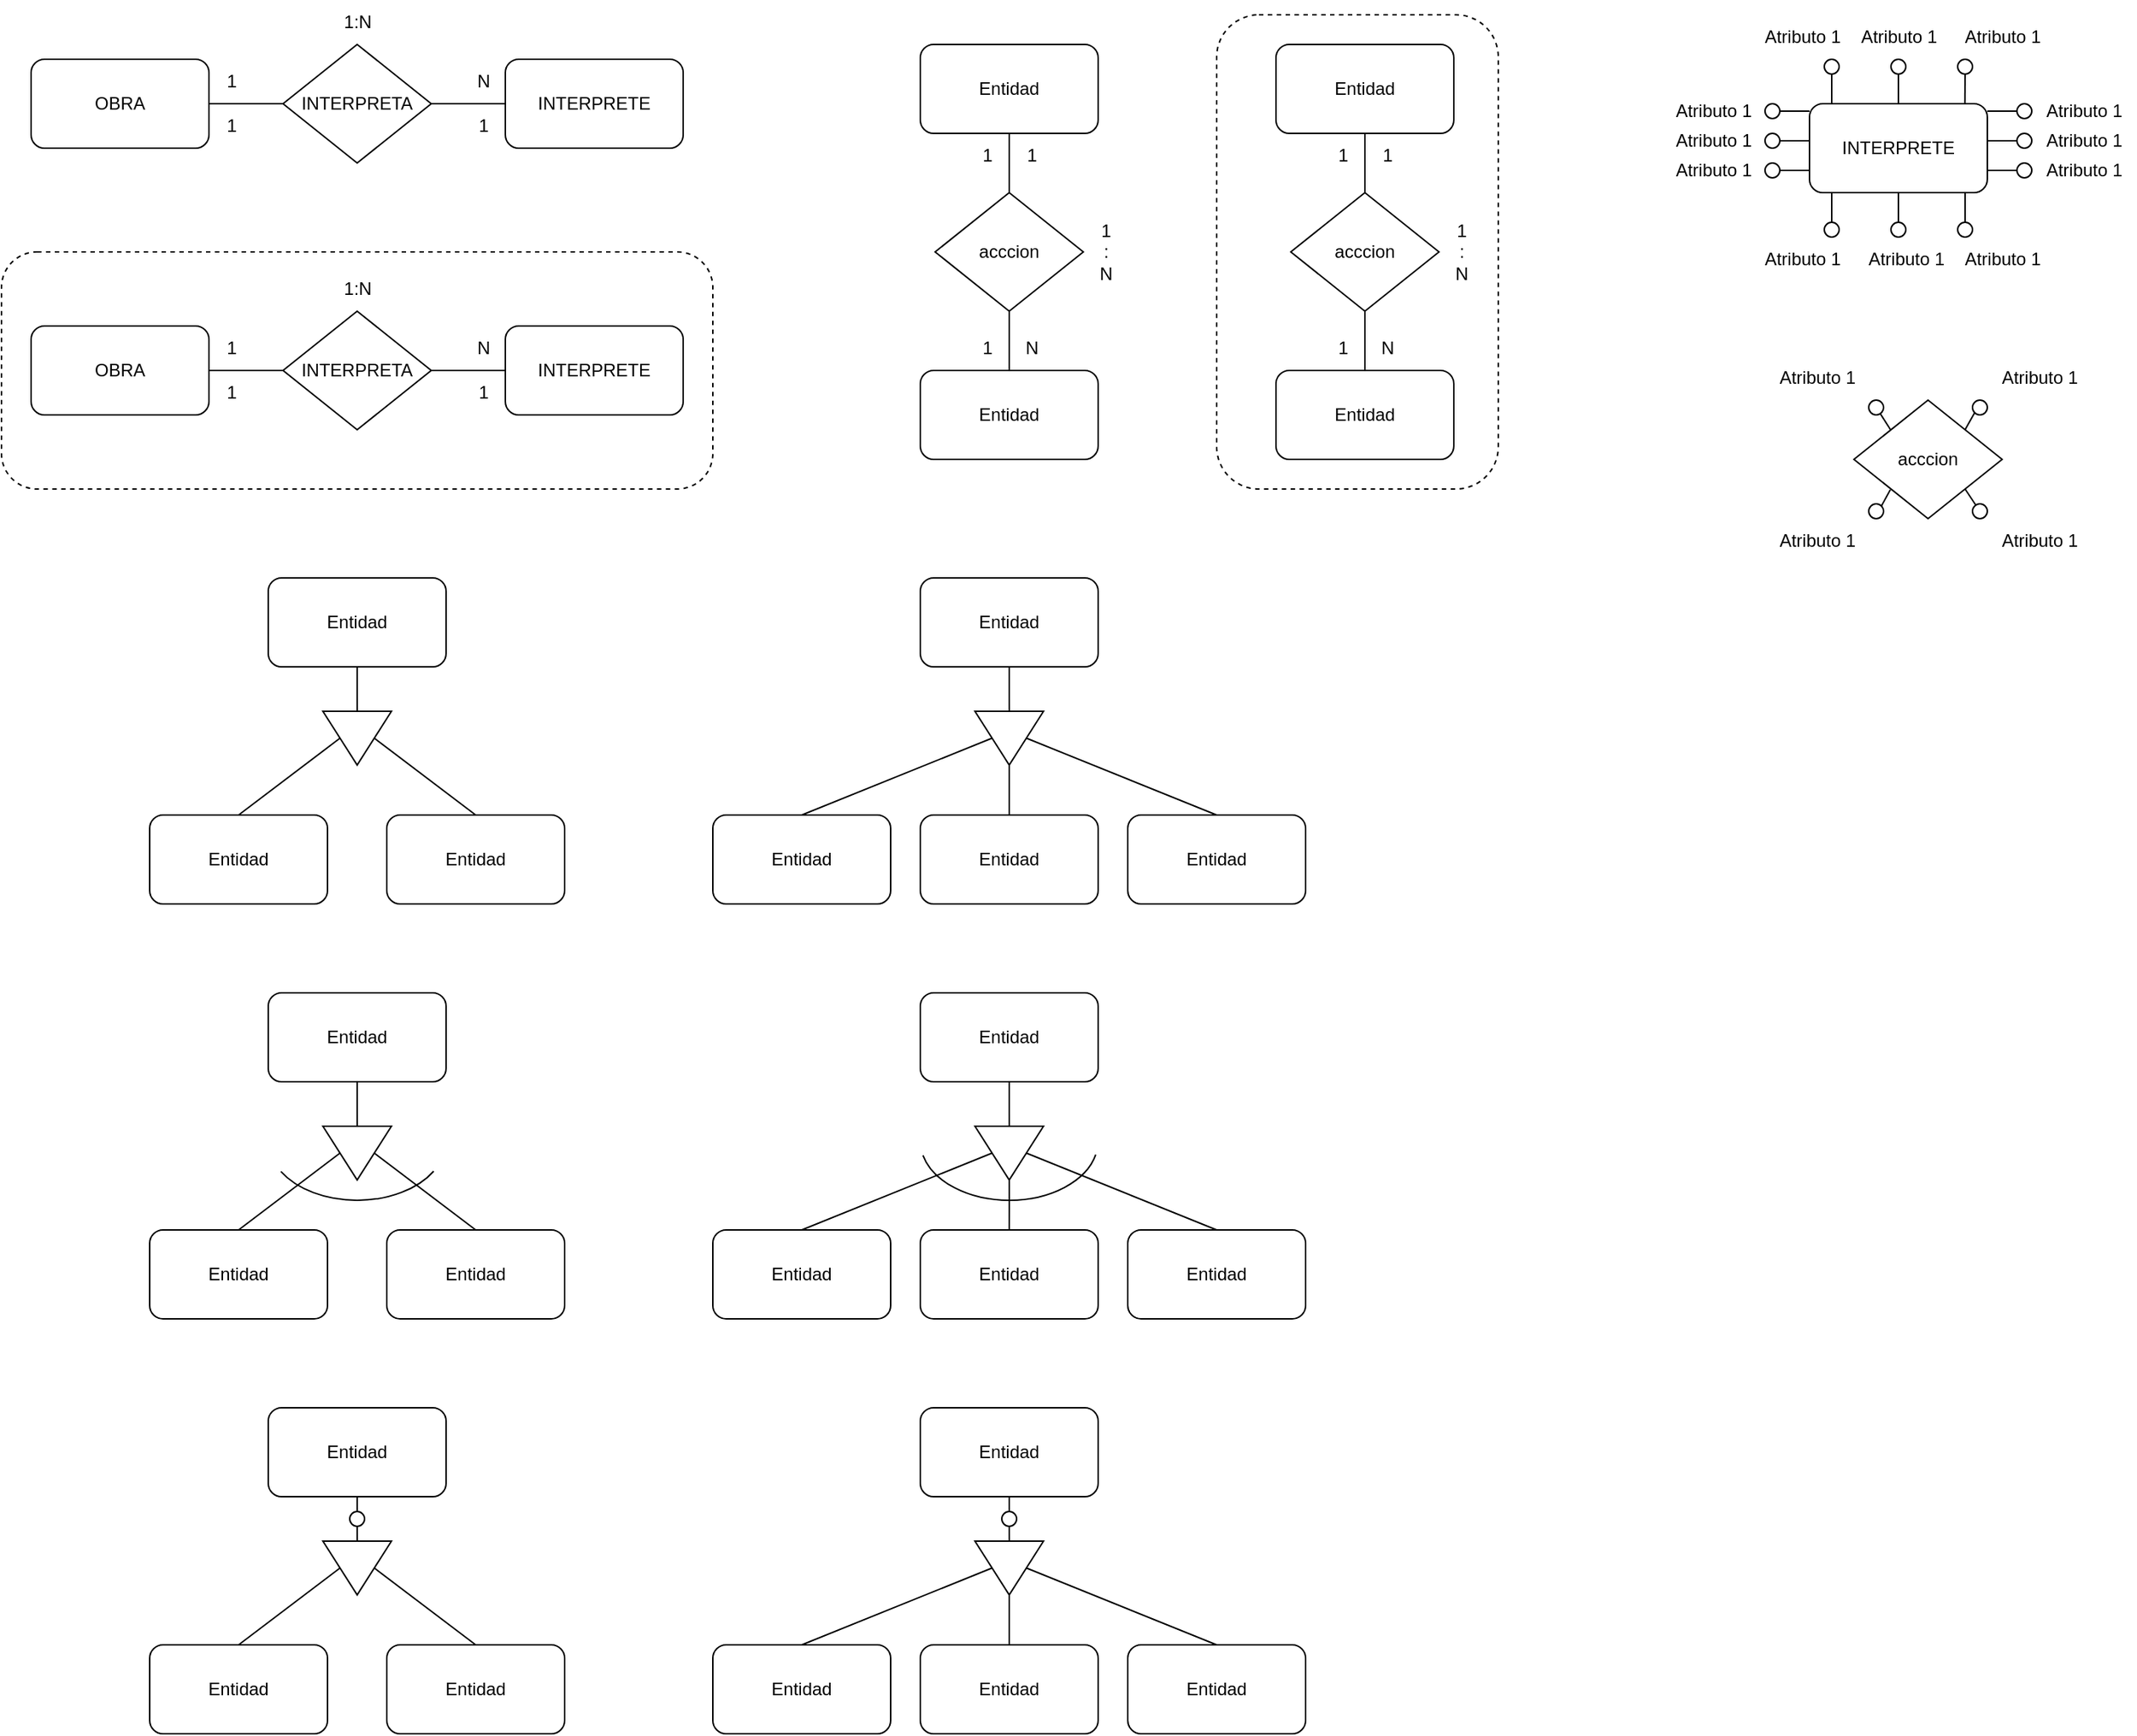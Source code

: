 <mxfile version="21.7.2" type="github">
  <diagram name="Página-1" id="UolY-JNz6V8QFxnW5Q4L">
    <mxGraphModel dx="795" dy="514" grid="1" gridSize="10" guides="1" tooltips="1" connect="1" arrows="1" fold="1" page="1" pageScale="1" pageWidth="827" pageHeight="1169" math="0" shadow="0">
      <root>
        <mxCell id="0" />
        <mxCell id="1" parent="0" />
        <mxCell id="cQvedfexOUP9WgKagppP-6" value="INTERPRETA" style="rhombus;whiteSpace=wrap;html=1;" vertex="1" parent="1">
          <mxGeometry x="210" y="40" width="100" height="80" as="geometry" />
        </mxCell>
        <mxCell id="cQvedfexOUP9WgKagppP-7" style="edgeStyle=none;rounded=0;orthogonalLoop=1;jettySize=auto;html=1;exitX=1;exitY=0.5;exitDx=0;exitDy=0;entryX=0;entryY=0.5;entryDx=0;entryDy=0;endArrow=none;endFill=0;" edge="1" parent="1" source="cQvedfexOUP9WgKagppP-8" target="cQvedfexOUP9WgKagppP-6">
          <mxGeometry relative="1" as="geometry" />
        </mxCell>
        <mxCell id="cQvedfexOUP9WgKagppP-8" value="OBRA" style="rounded=1;whiteSpace=wrap;html=1;" vertex="1" parent="1">
          <mxGeometry x="40" y="50" width="120" height="60" as="geometry" />
        </mxCell>
        <mxCell id="cQvedfexOUP9WgKagppP-9" style="edgeStyle=none;rounded=0;orthogonalLoop=1;jettySize=auto;html=1;exitX=0;exitY=0.5;exitDx=0;exitDy=0;entryX=1;entryY=0.5;entryDx=0;entryDy=0;endArrow=none;endFill=0;" edge="1" parent="1" source="cQvedfexOUP9WgKagppP-10" target="cQvedfexOUP9WgKagppP-6">
          <mxGeometry relative="1" as="geometry" />
        </mxCell>
        <mxCell id="cQvedfexOUP9WgKagppP-10" value="INTERPRETE" style="rounded=1;whiteSpace=wrap;html=1;" vertex="1" parent="1">
          <mxGeometry x="360" y="50" width="120" height="60" as="geometry" />
        </mxCell>
        <mxCell id="cQvedfexOUP9WgKagppP-11" value="1:N" style="text;html=1;align=center;verticalAlign=middle;resizable=0;points=[];autosize=1;strokeColor=none;fillColor=none;" vertex="1" parent="1">
          <mxGeometry x="240" y="10" width="40" height="30" as="geometry" />
        </mxCell>
        <mxCell id="cQvedfexOUP9WgKagppP-12" value="1" style="text;html=1;align=center;verticalAlign=middle;resizable=0;points=[];autosize=1;strokeColor=none;fillColor=none;" vertex="1" parent="1">
          <mxGeometry x="160" y="50" width="30" height="30" as="geometry" />
        </mxCell>
        <mxCell id="cQvedfexOUP9WgKagppP-13" value="1" style="text;html=1;align=center;verticalAlign=middle;resizable=0;points=[];autosize=1;strokeColor=none;fillColor=none;" vertex="1" parent="1">
          <mxGeometry x="160" y="80" width="30" height="30" as="geometry" />
        </mxCell>
        <mxCell id="cQvedfexOUP9WgKagppP-14" value="N" style="text;html=1;align=center;verticalAlign=middle;resizable=0;points=[];autosize=1;strokeColor=none;fillColor=none;" vertex="1" parent="1">
          <mxGeometry x="330" y="50" width="30" height="30" as="geometry" />
        </mxCell>
        <mxCell id="cQvedfexOUP9WgKagppP-15" value="1" style="text;html=1;align=center;verticalAlign=middle;resizable=0;points=[];autosize=1;strokeColor=none;fillColor=none;" vertex="1" parent="1">
          <mxGeometry x="330" y="80" width="30" height="30" as="geometry" />
        </mxCell>
        <mxCell id="cQvedfexOUP9WgKagppP-27" style="edgeStyle=orthogonalEdgeStyle;rounded=0;orthogonalLoop=1;jettySize=auto;html=1;entryX=0.5;entryY=0;entryDx=0;entryDy=0;endArrow=none;endFill=0;" edge="1" parent="1" source="cQvedfexOUP9WgKagppP-16" target="cQvedfexOUP9WgKagppP-20">
          <mxGeometry relative="1" as="geometry" />
        </mxCell>
        <mxCell id="cQvedfexOUP9WgKagppP-16" value="acccion" style="rhombus;whiteSpace=wrap;html=1;" vertex="1" parent="1">
          <mxGeometry x="650" y="140" width="100" height="80" as="geometry" />
        </mxCell>
        <mxCell id="cQvedfexOUP9WgKagppP-26" style="edgeStyle=orthogonalEdgeStyle;rounded=0;orthogonalLoop=1;jettySize=auto;html=1;entryX=0.5;entryY=0;entryDx=0;entryDy=0;endArrow=none;endFill=0;" edge="1" parent="1" source="cQvedfexOUP9WgKagppP-18" target="cQvedfexOUP9WgKagppP-16">
          <mxGeometry relative="1" as="geometry" />
        </mxCell>
        <mxCell id="cQvedfexOUP9WgKagppP-18" value="Entidad" style="rounded=1;whiteSpace=wrap;html=1;" vertex="1" parent="1">
          <mxGeometry x="640" y="40" width="120" height="60" as="geometry" />
        </mxCell>
        <mxCell id="cQvedfexOUP9WgKagppP-20" value="Entidad" style="rounded=1;whiteSpace=wrap;html=1;" vertex="1" parent="1">
          <mxGeometry x="640" y="260" width="120" height="60" as="geometry" />
        </mxCell>
        <mxCell id="cQvedfexOUP9WgKagppP-21" value="&lt;div&gt;1&lt;/div&gt;&lt;div&gt;:&lt;/div&gt;&lt;div&gt;N&lt;/div&gt;" style="text;html=1;align=center;verticalAlign=middle;resizable=0;points=[];autosize=1;strokeColor=none;fillColor=none;" vertex="1" parent="1">
          <mxGeometry x="750" y="150" width="30" height="60" as="geometry" />
        </mxCell>
        <mxCell id="cQvedfexOUP9WgKagppP-22" value="1" style="text;html=1;align=center;verticalAlign=middle;resizable=0;points=[];autosize=1;strokeColor=none;fillColor=none;" vertex="1" parent="1">
          <mxGeometry x="700" y="100" width="30" height="30" as="geometry" />
        </mxCell>
        <mxCell id="cQvedfexOUP9WgKagppP-23" value="1" style="text;html=1;align=center;verticalAlign=middle;resizable=0;points=[];autosize=1;strokeColor=none;fillColor=none;" vertex="1" parent="1">
          <mxGeometry x="670" y="100" width="30" height="30" as="geometry" />
        </mxCell>
        <mxCell id="cQvedfexOUP9WgKagppP-24" value="N" style="text;html=1;align=center;verticalAlign=middle;resizable=0;points=[];autosize=1;strokeColor=none;fillColor=none;" vertex="1" parent="1">
          <mxGeometry x="700" y="230" width="30" height="30" as="geometry" />
        </mxCell>
        <mxCell id="cQvedfexOUP9WgKagppP-25" value="1" style="text;html=1;align=center;verticalAlign=middle;resizable=0;points=[];autosize=1;strokeColor=none;fillColor=none;" vertex="1" parent="1">
          <mxGeometry x="670" y="230" width="30" height="30" as="geometry" />
        </mxCell>
        <mxCell id="cQvedfexOUP9WgKagppP-28" value="" style="rounded=1;whiteSpace=wrap;html=1;dashed=1;fillColor=none;" vertex="1" parent="1">
          <mxGeometry x="20" y="180" width="480" height="160" as="geometry" />
        </mxCell>
        <mxCell id="cQvedfexOUP9WgKagppP-39" value="INTERPRETA" style="rhombus;whiteSpace=wrap;html=1;" vertex="1" parent="1">
          <mxGeometry x="210" y="220" width="100" height="80" as="geometry" />
        </mxCell>
        <mxCell id="cQvedfexOUP9WgKagppP-40" style="edgeStyle=none;rounded=0;orthogonalLoop=1;jettySize=auto;html=1;exitX=1;exitY=0.5;exitDx=0;exitDy=0;entryX=0;entryY=0.5;entryDx=0;entryDy=0;endArrow=none;endFill=0;" edge="1" parent="1" source="cQvedfexOUP9WgKagppP-41" target="cQvedfexOUP9WgKagppP-39">
          <mxGeometry relative="1" as="geometry" />
        </mxCell>
        <mxCell id="cQvedfexOUP9WgKagppP-41" value="OBRA" style="rounded=1;whiteSpace=wrap;html=1;" vertex="1" parent="1">
          <mxGeometry x="40" y="230" width="120" height="60" as="geometry" />
        </mxCell>
        <mxCell id="cQvedfexOUP9WgKagppP-42" style="edgeStyle=none;rounded=0;orthogonalLoop=1;jettySize=auto;html=1;exitX=0;exitY=0.5;exitDx=0;exitDy=0;entryX=1;entryY=0.5;entryDx=0;entryDy=0;endArrow=none;endFill=0;" edge="1" parent="1" source="cQvedfexOUP9WgKagppP-43" target="cQvedfexOUP9WgKagppP-39">
          <mxGeometry relative="1" as="geometry" />
        </mxCell>
        <mxCell id="cQvedfexOUP9WgKagppP-43" value="INTERPRETE" style="rounded=1;whiteSpace=wrap;html=1;" vertex="1" parent="1">
          <mxGeometry x="360" y="230" width="120" height="60" as="geometry" />
        </mxCell>
        <mxCell id="cQvedfexOUP9WgKagppP-44" value="1:N" style="text;html=1;align=center;verticalAlign=middle;resizable=0;points=[];autosize=1;strokeColor=none;fillColor=none;" vertex="1" parent="1">
          <mxGeometry x="240" y="190" width="40" height="30" as="geometry" />
        </mxCell>
        <mxCell id="cQvedfexOUP9WgKagppP-45" value="1" style="text;html=1;align=center;verticalAlign=middle;resizable=0;points=[];autosize=1;strokeColor=none;fillColor=none;" vertex="1" parent="1">
          <mxGeometry x="160" y="230" width="30" height="30" as="geometry" />
        </mxCell>
        <mxCell id="cQvedfexOUP9WgKagppP-46" value="1" style="text;html=1;align=center;verticalAlign=middle;resizable=0;points=[];autosize=1;strokeColor=none;fillColor=none;" vertex="1" parent="1">
          <mxGeometry x="160" y="260" width="30" height="30" as="geometry" />
        </mxCell>
        <mxCell id="cQvedfexOUP9WgKagppP-47" value="N" style="text;html=1;align=center;verticalAlign=middle;resizable=0;points=[];autosize=1;strokeColor=none;fillColor=none;" vertex="1" parent="1">
          <mxGeometry x="330" y="230" width="30" height="30" as="geometry" />
        </mxCell>
        <mxCell id="cQvedfexOUP9WgKagppP-48" value="1" style="text;html=1;align=center;verticalAlign=middle;resizable=0;points=[];autosize=1;strokeColor=none;fillColor=none;" vertex="1" parent="1">
          <mxGeometry x="330" y="260" width="30" height="30" as="geometry" />
        </mxCell>
        <mxCell id="cQvedfexOUP9WgKagppP-49" style="edgeStyle=orthogonalEdgeStyle;rounded=0;orthogonalLoop=1;jettySize=auto;html=1;entryX=0.5;entryY=0;entryDx=0;entryDy=0;endArrow=none;endFill=0;" edge="1" parent="1" source="cQvedfexOUP9WgKagppP-50" target="cQvedfexOUP9WgKagppP-53">
          <mxGeometry relative="1" as="geometry" />
        </mxCell>
        <mxCell id="cQvedfexOUP9WgKagppP-50" value="acccion" style="rhombus;whiteSpace=wrap;html=1;" vertex="1" parent="1">
          <mxGeometry x="890" y="140" width="100" height="80" as="geometry" />
        </mxCell>
        <mxCell id="cQvedfexOUP9WgKagppP-51" style="edgeStyle=orthogonalEdgeStyle;rounded=0;orthogonalLoop=1;jettySize=auto;html=1;entryX=0.5;entryY=0;entryDx=0;entryDy=0;endArrow=none;endFill=0;" edge="1" parent="1" source="cQvedfexOUP9WgKagppP-52" target="cQvedfexOUP9WgKagppP-50">
          <mxGeometry relative="1" as="geometry" />
        </mxCell>
        <mxCell id="cQvedfexOUP9WgKagppP-52" value="Entidad" style="rounded=1;whiteSpace=wrap;html=1;" vertex="1" parent="1">
          <mxGeometry x="880" y="40" width="120" height="60" as="geometry" />
        </mxCell>
        <mxCell id="cQvedfexOUP9WgKagppP-53" value="Entidad" style="rounded=1;whiteSpace=wrap;html=1;" vertex="1" parent="1">
          <mxGeometry x="880" y="260" width="120" height="60" as="geometry" />
        </mxCell>
        <mxCell id="cQvedfexOUP9WgKagppP-54" value="&lt;div&gt;1&lt;/div&gt;&lt;div&gt;:&lt;/div&gt;&lt;div&gt;N&lt;/div&gt;" style="text;html=1;align=center;verticalAlign=middle;resizable=0;points=[];autosize=1;strokeColor=none;fillColor=none;" vertex="1" parent="1">
          <mxGeometry x="990" y="150" width="30" height="60" as="geometry" />
        </mxCell>
        <mxCell id="cQvedfexOUP9WgKagppP-55" value="1" style="text;html=1;align=center;verticalAlign=middle;resizable=0;points=[];autosize=1;strokeColor=none;fillColor=none;" vertex="1" parent="1">
          <mxGeometry x="940" y="100" width="30" height="30" as="geometry" />
        </mxCell>
        <mxCell id="cQvedfexOUP9WgKagppP-56" value="1" style="text;html=1;align=center;verticalAlign=middle;resizable=0;points=[];autosize=1;strokeColor=none;fillColor=none;" vertex="1" parent="1">
          <mxGeometry x="910" y="100" width="30" height="30" as="geometry" />
        </mxCell>
        <mxCell id="cQvedfexOUP9WgKagppP-57" value="N" style="text;html=1;align=center;verticalAlign=middle;resizable=0;points=[];autosize=1;strokeColor=none;fillColor=none;" vertex="1" parent="1">
          <mxGeometry x="940" y="230" width="30" height="30" as="geometry" />
        </mxCell>
        <mxCell id="cQvedfexOUP9WgKagppP-62" value="" style="rounded=1;whiteSpace=wrap;html=1;dashed=1;fillColor=none;" vertex="1" parent="1">
          <mxGeometry x="840" y="20" width="190" height="320" as="geometry" />
        </mxCell>
        <mxCell id="cQvedfexOUP9WgKagppP-58" value="1" style="text;html=1;align=center;verticalAlign=middle;resizable=0;points=[];autosize=1;strokeColor=none;fillColor=none;" vertex="1" parent="1">
          <mxGeometry x="910" y="230" width="30" height="30" as="geometry" />
        </mxCell>
        <mxCell id="cQvedfexOUP9WgKagppP-65" style="edgeStyle=orthogonalEdgeStyle;rounded=0;orthogonalLoop=1;jettySize=auto;html=1;exitX=0.5;exitY=1;exitDx=0;exitDy=0;endArrow=none;endFill=0;" edge="1" parent="1" source="cQvedfexOUP9WgKagppP-63" target="cQvedfexOUP9WgKagppP-64">
          <mxGeometry relative="1" as="geometry" />
        </mxCell>
        <mxCell id="cQvedfexOUP9WgKagppP-63" value="Entidad" style="rounded=1;whiteSpace=wrap;html=1;" vertex="1" parent="1">
          <mxGeometry x="200" y="400" width="120" height="60" as="geometry" />
        </mxCell>
        <mxCell id="cQvedfexOUP9WgKagppP-68" style="rounded=0;orthogonalLoop=1;jettySize=auto;html=1;entryX=0.5;entryY=0;entryDx=0;entryDy=0;exitX=0.5;exitY=0;exitDx=0;exitDy=0;endArrow=none;endFill=0;" edge="1" parent="1" source="cQvedfexOUP9WgKagppP-64" target="cQvedfexOUP9WgKagppP-67">
          <mxGeometry relative="1" as="geometry" />
        </mxCell>
        <mxCell id="cQvedfexOUP9WgKagppP-69" style="rounded=0;orthogonalLoop=1;jettySize=auto;html=1;exitX=0.5;exitY=1;exitDx=0;exitDy=0;entryX=0.5;entryY=0;entryDx=0;entryDy=0;endArrow=none;endFill=0;" edge="1" parent="1" source="cQvedfexOUP9WgKagppP-64" target="cQvedfexOUP9WgKagppP-66">
          <mxGeometry relative="1" as="geometry" />
        </mxCell>
        <mxCell id="cQvedfexOUP9WgKagppP-64" value="" style="triangle;whiteSpace=wrap;html=1;rotation=90;" vertex="1" parent="1">
          <mxGeometry x="241.88" y="485.01" width="36.25" height="46.25" as="geometry" />
        </mxCell>
        <mxCell id="cQvedfexOUP9WgKagppP-66" value="Entidad" style="rounded=1;whiteSpace=wrap;html=1;" vertex="1" parent="1">
          <mxGeometry x="120" y="560" width="120" height="60" as="geometry" />
        </mxCell>
        <mxCell id="cQvedfexOUP9WgKagppP-67" value="Entidad" style="rounded=1;whiteSpace=wrap;html=1;" vertex="1" parent="1">
          <mxGeometry x="280" y="560" width="120" height="60" as="geometry" />
        </mxCell>
        <mxCell id="cQvedfexOUP9WgKagppP-70" style="edgeStyle=orthogonalEdgeStyle;rounded=0;orthogonalLoop=1;jettySize=auto;html=1;exitX=0.5;exitY=1;exitDx=0;exitDy=0;endArrow=none;endFill=0;" edge="1" source="cQvedfexOUP9WgKagppP-71" target="cQvedfexOUP9WgKagppP-74" parent="1">
          <mxGeometry relative="1" as="geometry" />
        </mxCell>
        <mxCell id="cQvedfexOUP9WgKagppP-71" value="Entidad" style="rounded=1;whiteSpace=wrap;html=1;" vertex="1" parent="1">
          <mxGeometry x="200" y="680" width="120" height="60" as="geometry" />
        </mxCell>
        <mxCell id="cQvedfexOUP9WgKagppP-72" style="rounded=0;orthogonalLoop=1;jettySize=auto;html=1;entryX=0.5;entryY=0;entryDx=0;entryDy=0;exitX=0.5;exitY=0;exitDx=0;exitDy=0;endArrow=none;endFill=0;" edge="1" source="cQvedfexOUP9WgKagppP-74" target="cQvedfexOUP9WgKagppP-76" parent="1">
          <mxGeometry relative="1" as="geometry" />
        </mxCell>
        <mxCell id="cQvedfexOUP9WgKagppP-73" style="rounded=0;orthogonalLoop=1;jettySize=auto;html=1;exitX=0.5;exitY=1;exitDx=0;exitDy=0;entryX=0.5;entryY=0;entryDx=0;entryDy=0;endArrow=none;endFill=0;" edge="1" source="cQvedfexOUP9WgKagppP-74" target="cQvedfexOUP9WgKagppP-75" parent="1">
          <mxGeometry relative="1" as="geometry" />
        </mxCell>
        <mxCell id="cQvedfexOUP9WgKagppP-74" value="" style="triangle;whiteSpace=wrap;html=1;rotation=90;" vertex="1" parent="1">
          <mxGeometry x="241.88" y="765.01" width="36.25" height="46.25" as="geometry" />
        </mxCell>
        <mxCell id="cQvedfexOUP9WgKagppP-75" value="Entidad" style="rounded=1;whiteSpace=wrap;html=1;" vertex="1" parent="1">
          <mxGeometry x="120" y="840" width="120" height="60" as="geometry" />
        </mxCell>
        <mxCell id="cQvedfexOUP9WgKagppP-76" value="Entidad" style="rounded=1;whiteSpace=wrap;html=1;" vertex="1" parent="1">
          <mxGeometry x="280" y="840" width="120" height="60" as="geometry" />
        </mxCell>
        <mxCell id="cQvedfexOUP9WgKagppP-78" value="" style="verticalLabelPosition=bottom;verticalAlign=top;html=1;shape=mxgraph.basic.arc;startAngle=0.335;endAngle=0.664;" vertex="1" parent="1">
          <mxGeometry x="200" y="740" width="120" height="80" as="geometry" />
        </mxCell>
        <mxCell id="cQvedfexOUP9WgKagppP-79" style="edgeStyle=orthogonalEdgeStyle;rounded=0;orthogonalLoop=1;jettySize=auto;html=1;exitX=0.5;exitY=1;exitDx=0;exitDy=0;endArrow=none;endFill=0;" edge="1" source="cQvedfexOUP9WgKagppP-80" target="cQvedfexOUP9WgKagppP-83" parent="1">
          <mxGeometry relative="1" as="geometry" />
        </mxCell>
        <mxCell id="cQvedfexOUP9WgKagppP-80" value="Entidad" style="rounded=1;whiteSpace=wrap;html=1;" vertex="1" parent="1">
          <mxGeometry x="640" y="400" width="120" height="60" as="geometry" />
        </mxCell>
        <mxCell id="cQvedfexOUP9WgKagppP-81" style="rounded=0;orthogonalLoop=1;jettySize=auto;html=1;entryX=0.5;entryY=0;entryDx=0;entryDy=0;exitX=0.5;exitY=0;exitDx=0;exitDy=0;endArrow=none;endFill=0;" edge="1" source="cQvedfexOUP9WgKagppP-83" target="cQvedfexOUP9WgKagppP-85" parent="1">
          <mxGeometry relative="1" as="geometry" />
        </mxCell>
        <mxCell id="cQvedfexOUP9WgKagppP-82" style="rounded=0;orthogonalLoop=1;jettySize=auto;html=1;exitX=0.5;exitY=1;exitDx=0;exitDy=0;entryX=0.5;entryY=0;entryDx=0;entryDy=0;endArrow=none;endFill=0;" edge="1" source="cQvedfexOUP9WgKagppP-83" target="cQvedfexOUP9WgKagppP-84" parent="1">
          <mxGeometry relative="1" as="geometry" />
        </mxCell>
        <mxCell id="cQvedfexOUP9WgKagppP-95" style="edgeStyle=orthogonalEdgeStyle;rounded=0;orthogonalLoop=1;jettySize=auto;html=1;exitX=1;exitY=0.5;exitDx=0;exitDy=0;entryX=0.5;entryY=0;entryDx=0;entryDy=0;endArrow=none;endFill=0;" edge="1" parent="1" source="cQvedfexOUP9WgKagppP-83" target="cQvedfexOUP9WgKagppP-94">
          <mxGeometry relative="1" as="geometry" />
        </mxCell>
        <mxCell id="cQvedfexOUP9WgKagppP-83" value="" style="triangle;whiteSpace=wrap;html=1;rotation=90;" vertex="1" parent="1">
          <mxGeometry x="681.88" y="485.01" width="36.25" height="46.25" as="geometry" />
        </mxCell>
        <mxCell id="cQvedfexOUP9WgKagppP-84" value="Entidad" style="rounded=1;whiteSpace=wrap;html=1;" vertex="1" parent="1">
          <mxGeometry x="500" y="560" width="120" height="60" as="geometry" />
        </mxCell>
        <mxCell id="cQvedfexOUP9WgKagppP-85" value="Entidad" style="rounded=1;whiteSpace=wrap;html=1;" vertex="1" parent="1">
          <mxGeometry x="780" y="560" width="120" height="60" as="geometry" />
        </mxCell>
        <mxCell id="cQvedfexOUP9WgKagppP-86" style="edgeStyle=orthogonalEdgeStyle;rounded=0;orthogonalLoop=1;jettySize=auto;html=1;exitX=0.5;exitY=1;exitDx=0;exitDy=0;endArrow=none;endFill=0;" edge="1" source="cQvedfexOUP9WgKagppP-87" target="cQvedfexOUP9WgKagppP-90" parent="1">
          <mxGeometry relative="1" as="geometry" />
        </mxCell>
        <mxCell id="cQvedfexOUP9WgKagppP-87" value="Entidad" style="rounded=1;whiteSpace=wrap;html=1;" vertex="1" parent="1">
          <mxGeometry x="640" y="680" width="120" height="60" as="geometry" />
        </mxCell>
        <mxCell id="cQvedfexOUP9WgKagppP-88" style="rounded=0;orthogonalLoop=1;jettySize=auto;html=1;entryX=0.5;entryY=0;entryDx=0;entryDy=0;exitX=0.5;exitY=0;exitDx=0;exitDy=0;endArrow=none;endFill=0;" edge="1" source="cQvedfexOUP9WgKagppP-90" target="cQvedfexOUP9WgKagppP-92" parent="1">
          <mxGeometry relative="1" as="geometry" />
        </mxCell>
        <mxCell id="cQvedfexOUP9WgKagppP-89" style="rounded=0;orthogonalLoop=1;jettySize=auto;html=1;exitX=0.5;exitY=1;exitDx=0;exitDy=0;entryX=0.5;entryY=0;entryDx=0;entryDy=0;endArrow=none;endFill=0;" edge="1" source="cQvedfexOUP9WgKagppP-90" target="cQvedfexOUP9WgKagppP-91" parent="1">
          <mxGeometry relative="1" as="geometry" />
        </mxCell>
        <mxCell id="cQvedfexOUP9WgKagppP-98" style="edgeStyle=orthogonalEdgeStyle;rounded=0;orthogonalLoop=1;jettySize=auto;html=1;entryX=0.5;entryY=0;entryDx=0;entryDy=0;endArrow=none;endFill=0;" edge="1" parent="1" source="cQvedfexOUP9WgKagppP-90" target="cQvedfexOUP9WgKagppP-96">
          <mxGeometry relative="1" as="geometry" />
        </mxCell>
        <mxCell id="cQvedfexOUP9WgKagppP-90" value="" style="triangle;whiteSpace=wrap;html=1;rotation=90;" vertex="1" parent="1">
          <mxGeometry x="681.88" y="765.01" width="36.25" height="46.25" as="geometry" />
        </mxCell>
        <mxCell id="cQvedfexOUP9WgKagppP-91" value="Entidad" style="rounded=1;whiteSpace=wrap;html=1;" vertex="1" parent="1">
          <mxGeometry x="500" y="840" width="120" height="60" as="geometry" />
        </mxCell>
        <mxCell id="cQvedfexOUP9WgKagppP-92" value="Entidad" style="rounded=1;whiteSpace=wrap;html=1;" vertex="1" parent="1">
          <mxGeometry x="780" y="840" width="120" height="60" as="geometry" />
        </mxCell>
        <mxCell id="cQvedfexOUP9WgKagppP-93" value="" style="verticalLabelPosition=bottom;verticalAlign=top;html=1;shape=mxgraph.basic.arc;startAngle=0.287;endAngle=0.711;" vertex="1" parent="1">
          <mxGeometry x="640" y="740" width="120" height="80" as="geometry" />
        </mxCell>
        <mxCell id="cQvedfexOUP9WgKagppP-94" value="Entidad" style="rounded=1;whiteSpace=wrap;html=1;" vertex="1" parent="1">
          <mxGeometry x="640" y="560" width="120" height="60" as="geometry" />
        </mxCell>
        <mxCell id="cQvedfexOUP9WgKagppP-96" value="Entidad" style="rounded=1;whiteSpace=wrap;html=1;" vertex="1" parent="1">
          <mxGeometry x="640" y="840" width="120" height="60" as="geometry" />
        </mxCell>
        <mxCell id="cQvedfexOUP9WgKagppP-99" style="edgeStyle=orthogonalEdgeStyle;rounded=0;orthogonalLoop=1;jettySize=auto;html=1;exitX=0.5;exitY=1;exitDx=0;exitDy=0;endArrow=none;endFill=0;" edge="1" source="cQvedfexOUP9WgKagppP-100" target="cQvedfexOUP9WgKagppP-103" parent="1">
          <mxGeometry relative="1" as="geometry" />
        </mxCell>
        <mxCell id="cQvedfexOUP9WgKagppP-100" value="Entidad" style="rounded=1;whiteSpace=wrap;html=1;" vertex="1" parent="1">
          <mxGeometry x="200.01" y="960" width="120" height="60" as="geometry" />
        </mxCell>
        <mxCell id="cQvedfexOUP9WgKagppP-101" style="rounded=0;orthogonalLoop=1;jettySize=auto;html=1;entryX=0.5;entryY=0;entryDx=0;entryDy=0;exitX=0.5;exitY=0;exitDx=0;exitDy=0;endArrow=none;endFill=0;" edge="1" source="cQvedfexOUP9WgKagppP-103" target="cQvedfexOUP9WgKagppP-105" parent="1">
          <mxGeometry relative="1" as="geometry" />
        </mxCell>
        <mxCell id="cQvedfexOUP9WgKagppP-102" style="rounded=0;orthogonalLoop=1;jettySize=auto;html=1;exitX=0.5;exitY=1;exitDx=0;exitDy=0;entryX=0.5;entryY=0;entryDx=0;entryDy=0;endArrow=none;endFill=0;" edge="1" source="cQvedfexOUP9WgKagppP-103" target="cQvedfexOUP9WgKagppP-104" parent="1">
          <mxGeometry relative="1" as="geometry" />
        </mxCell>
        <mxCell id="cQvedfexOUP9WgKagppP-103" value="" style="triangle;whiteSpace=wrap;html=1;rotation=90;" vertex="1" parent="1">
          <mxGeometry x="241.89" y="1045.01" width="36.25" height="46.25" as="geometry" />
        </mxCell>
        <mxCell id="cQvedfexOUP9WgKagppP-104" value="Entidad" style="rounded=1;whiteSpace=wrap;html=1;" vertex="1" parent="1">
          <mxGeometry x="120.01" y="1120" width="120" height="60" as="geometry" />
        </mxCell>
        <mxCell id="cQvedfexOUP9WgKagppP-105" value="Entidad" style="rounded=1;whiteSpace=wrap;html=1;" vertex="1" parent="1">
          <mxGeometry x="280.01" y="1120" width="120" height="60" as="geometry" />
        </mxCell>
        <mxCell id="cQvedfexOUP9WgKagppP-107" value="" style="ellipse;whiteSpace=wrap;html=1;aspect=fixed;" vertex="1" parent="1">
          <mxGeometry x="255" y="1030" width="10" height="10" as="geometry" />
        </mxCell>
        <mxCell id="cQvedfexOUP9WgKagppP-111" style="edgeStyle=orthogonalEdgeStyle;rounded=0;orthogonalLoop=1;jettySize=auto;html=1;exitX=0.5;exitY=1;exitDx=0;exitDy=0;endArrow=none;endFill=0;" edge="1" source="cQvedfexOUP9WgKagppP-112" target="cQvedfexOUP9WgKagppP-116" parent="1">
          <mxGeometry relative="1" as="geometry" />
        </mxCell>
        <mxCell id="cQvedfexOUP9WgKagppP-112" value="Entidad" style="rounded=1;whiteSpace=wrap;html=1;" vertex="1" parent="1">
          <mxGeometry x="640" y="960" width="120" height="60" as="geometry" />
        </mxCell>
        <mxCell id="cQvedfexOUP9WgKagppP-113" style="rounded=0;orthogonalLoop=1;jettySize=auto;html=1;entryX=0.5;entryY=0;entryDx=0;entryDy=0;exitX=0.5;exitY=0;exitDx=0;exitDy=0;endArrow=none;endFill=0;" edge="1" source="cQvedfexOUP9WgKagppP-116" target="cQvedfexOUP9WgKagppP-118" parent="1">
          <mxGeometry relative="1" as="geometry" />
        </mxCell>
        <mxCell id="cQvedfexOUP9WgKagppP-114" style="rounded=0;orthogonalLoop=1;jettySize=auto;html=1;exitX=0.5;exitY=1;exitDx=0;exitDy=0;entryX=0.5;entryY=0;entryDx=0;entryDy=0;endArrow=none;endFill=0;" edge="1" source="cQvedfexOUP9WgKagppP-116" target="cQvedfexOUP9WgKagppP-117" parent="1">
          <mxGeometry relative="1" as="geometry" />
        </mxCell>
        <mxCell id="cQvedfexOUP9WgKagppP-115" style="edgeStyle=orthogonalEdgeStyle;rounded=0;orthogonalLoop=1;jettySize=auto;html=1;exitX=1;exitY=0.5;exitDx=0;exitDy=0;entryX=0.5;entryY=0;entryDx=0;entryDy=0;endArrow=none;endFill=0;" edge="1" source="cQvedfexOUP9WgKagppP-116" target="cQvedfexOUP9WgKagppP-119" parent="1">
          <mxGeometry relative="1" as="geometry" />
        </mxCell>
        <mxCell id="cQvedfexOUP9WgKagppP-116" value="" style="triangle;whiteSpace=wrap;html=1;rotation=90;" vertex="1" parent="1">
          <mxGeometry x="681.88" y="1045.01" width="36.25" height="46.25" as="geometry" />
        </mxCell>
        <mxCell id="cQvedfexOUP9WgKagppP-117" value="Entidad" style="rounded=1;whiteSpace=wrap;html=1;" vertex="1" parent="1">
          <mxGeometry x="500" y="1120" width="120" height="60" as="geometry" />
        </mxCell>
        <mxCell id="cQvedfexOUP9WgKagppP-118" value="Entidad" style="rounded=1;whiteSpace=wrap;html=1;" vertex="1" parent="1">
          <mxGeometry x="780" y="1120" width="120" height="60" as="geometry" />
        </mxCell>
        <mxCell id="cQvedfexOUP9WgKagppP-119" value="Entidad" style="rounded=1;whiteSpace=wrap;html=1;" vertex="1" parent="1">
          <mxGeometry x="640" y="1120" width="120" height="60" as="geometry" />
        </mxCell>
        <mxCell id="cQvedfexOUP9WgKagppP-120" value="" style="ellipse;whiteSpace=wrap;html=1;aspect=fixed;" vertex="1" parent="1">
          <mxGeometry x="695" y="1030" width="10" height="10" as="geometry" />
        </mxCell>
        <mxCell id="cQvedfexOUP9WgKagppP-158" style="edgeStyle=orthogonalEdgeStyle;rounded=0;orthogonalLoop=1;jettySize=auto;html=1;entryX=0.099;entryY=0.028;entryDx=0;entryDy=0;entryPerimeter=0;endArrow=none;endFill=0;" edge="1" parent="1" source="cQvedfexOUP9WgKagppP-137" target="cQvedfexOUP9WgKagppP-138">
          <mxGeometry relative="1" as="geometry" />
        </mxCell>
        <mxCell id="cQvedfexOUP9WgKagppP-137" value="" style="ellipse;whiteSpace=wrap;html=1;aspect=fixed;" vertex="1" parent="1">
          <mxGeometry x="1250" y="50" width="10" height="10" as="geometry" />
        </mxCell>
        <mxCell id="cQvedfexOUP9WgKagppP-138" value="INTERPRETE" style="rounded=1;whiteSpace=wrap;html=1;" vertex="1" parent="1">
          <mxGeometry x="1240" y="80" width="120" height="60" as="geometry" />
        </mxCell>
        <mxCell id="cQvedfexOUP9WgKagppP-139" value="Atributo 1" style="text;html=1;align=center;verticalAlign=middle;resizable=0;points=[];autosize=1;strokeColor=none;fillColor=none;" vertex="1" parent="1">
          <mxGeometry x="1200" y="20" width="70" height="30" as="geometry" />
        </mxCell>
        <mxCell id="cQvedfexOUP9WgKagppP-159" style="edgeStyle=orthogonalEdgeStyle;rounded=0;orthogonalLoop=1;jettySize=auto;html=1;exitX=0.5;exitY=1;exitDx=0;exitDy=0;entryX=0.5;entryY=0;entryDx=0;entryDy=0;endArrow=none;endFill=0;" edge="1" parent="1" source="cQvedfexOUP9WgKagppP-140" target="cQvedfexOUP9WgKagppP-138">
          <mxGeometry relative="1" as="geometry" />
        </mxCell>
        <mxCell id="cQvedfexOUP9WgKagppP-140" value="" style="ellipse;whiteSpace=wrap;html=1;aspect=fixed;" vertex="1" parent="1">
          <mxGeometry x="1295" y="50" width="10" height="10" as="geometry" />
        </mxCell>
        <mxCell id="cQvedfexOUP9WgKagppP-141" value="Atributo 1" style="text;html=1;align=center;verticalAlign=middle;resizable=0;points=[];autosize=1;strokeColor=none;fillColor=none;" vertex="1" parent="1">
          <mxGeometry x="1265" y="20" width="70" height="30" as="geometry" />
        </mxCell>
        <mxCell id="cQvedfexOUP9WgKagppP-160" style="edgeStyle=orthogonalEdgeStyle;rounded=0;orthogonalLoop=1;jettySize=auto;html=1;exitX=0.5;exitY=1;exitDx=0;exitDy=0;entryX=0.874;entryY=0;entryDx=0;entryDy=0;entryPerimeter=0;endArrow=none;endFill=0;" edge="1" parent="1" source="cQvedfexOUP9WgKagppP-142" target="cQvedfexOUP9WgKagppP-138">
          <mxGeometry relative="1" as="geometry" />
        </mxCell>
        <mxCell id="cQvedfexOUP9WgKagppP-142" value="" style="ellipse;whiteSpace=wrap;html=1;aspect=fixed;" vertex="1" parent="1">
          <mxGeometry x="1340" y="50" width="10" height="10" as="geometry" />
        </mxCell>
        <mxCell id="cQvedfexOUP9WgKagppP-143" value="Atributo 1" style="text;html=1;align=center;verticalAlign=middle;resizable=0;points=[];autosize=1;strokeColor=none;fillColor=none;" vertex="1" parent="1">
          <mxGeometry x="1335" y="20" width="70" height="30" as="geometry" />
        </mxCell>
        <mxCell id="cQvedfexOUP9WgKagppP-162" style="edgeStyle=orthogonalEdgeStyle;rounded=0;orthogonalLoop=1;jettySize=auto;html=1;exitX=0;exitY=0.5;exitDx=0;exitDy=0;entryX=1;entryY=0.085;entryDx=0;entryDy=0;entryPerimeter=0;endArrow=none;endFill=0;" edge="1" parent="1" source="cQvedfexOUP9WgKagppP-144" target="cQvedfexOUP9WgKagppP-138">
          <mxGeometry relative="1" as="geometry" />
        </mxCell>
        <mxCell id="cQvedfexOUP9WgKagppP-144" value="" style="ellipse;whiteSpace=wrap;html=1;aspect=fixed;" vertex="1" parent="1">
          <mxGeometry x="1380" y="80" width="10" height="10" as="geometry" />
        </mxCell>
        <mxCell id="cQvedfexOUP9WgKagppP-145" value="Atributo 1" style="text;html=1;align=center;verticalAlign=middle;resizable=0;points=[];autosize=1;strokeColor=none;fillColor=none;" vertex="1" parent="1">
          <mxGeometry x="1390" y="70" width="70" height="30" as="geometry" />
        </mxCell>
        <mxCell id="cQvedfexOUP9WgKagppP-166" style="edgeStyle=orthogonalEdgeStyle;rounded=0;orthogonalLoop=1;jettySize=auto;html=1;entryX=0.875;entryY=1;entryDx=0;entryDy=0;entryPerimeter=0;endArrow=none;endFill=0;" edge="1" parent="1" source="cQvedfexOUP9WgKagppP-148" target="cQvedfexOUP9WgKagppP-138">
          <mxGeometry relative="1" as="geometry" />
        </mxCell>
        <mxCell id="cQvedfexOUP9WgKagppP-148" value="" style="ellipse;whiteSpace=wrap;html=1;aspect=fixed;" vertex="1" parent="1">
          <mxGeometry x="1340" y="160" width="10" height="10" as="geometry" />
        </mxCell>
        <mxCell id="cQvedfexOUP9WgKagppP-149" value="Atributo 1" style="text;html=1;align=center;verticalAlign=middle;resizable=0;points=[];autosize=1;strokeColor=none;fillColor=none;" vertex="1" parent="1">
          <mxGeometry x="1335" y="170" width="70" height="30" as="geometry" />
        </mxCell>
        <mxCell id="cQvedfexOUP9WgKagppP-164" style="edgeStyle=orthogonalEdgeStyle;rounded=0;orthogonalLoop=1;jettySize=auto;html=1;entryX=1.003;entryY=0.421;entryDx=0;entryDy=0;entryPerimeter=0;endArrow=none;endFill=0;" edge="1" parent="1" source="cQvedfexOUP9WgKagppP-150" target="cQvedfexOUP9WgKagppP-138">
          <mxGeometry relative="1" as="geometry" />
        </mxCell>
        <mxCell id="cQvedfexOUP9WgKagppP-150" value="" style="ellipse;whiteSpace=wrap;html=1;aspect=fixed;" vertex="1" parent="1">
          <mxGeometry x="1380" y="100" width="10" height="10" as="geometry" />
        </mxCell>
        <mxCell id="cQvedfexOUP9WgKagppP-165" style="edgeStyle=orthogonalEdgeStyle;rounded=0;orthogonalLoop=1;jettySize=auto;html=1;entryX=1;entryY=0.75;entryDx=0;entryDy=0;endArrow=none;endFill=0;" edge="1" parent="1" source="cQvedfexOUP9WgKagppP-151" target="cQvedfexOUP9WgKagppP-138">
          <mxGeometry relative="1" as="geometry" />
        </mxCell>
        <mxCell id="cQvedfexOUP9WgKagppP-151" value="" style="ellipse;whiteSpace=wrap;html=1;aspect=fixed;" vertex="1" parent="1">
          <mxGeometry x="1380" y="120" width="10" height="10" as="geometry" />
        </mxCell>
        <mxCell id="cQvedfexOUP9WgKagppP-152" value="Atributo 1" style="text;html=1;align=center;verticalAlign=middle;resizable=0;points=[];autosize=1;strokeColor=none;fillColor=none;" vertex="1" parent="1">
          <mxGeometry x="1390" y="90" width="70" height="30" as="geometry" />
        </mxCell>
        <mxCell id="cQvedfexOUP9WgKagppP-153" value="Atributo 1" style="text;html=1;align=center;verticalAlign=middle;resizable=0;points=[];autosize=1;strokeColor=none;fillColor=none;" vertex="1" parent="1">
          <mxGeometry x="1390" y="110" width="70" height="30" as="geometry" />
        </mxCell>
        <mxCell id="cQvedfexOUP9WgKagppP-168" style="edgeStyle=orthogonalEdgeStyle;rounded=0;orthogonalLoop=1;jettySize=auto;html=1;entryX=0.125;entryY=1;entryDx=0;entryDy=0;entryPerimeter=0;endArrow=none;endFill=0;" edge="1" parent="1" source="cQvedfexOUP9WgKagppP-154" target="cQvedfexOUP9WgKagppP-138">
          <mxGeometry relative="1" as="geometry" />
        </mxCell>
        <mxCell id="cQvedfexOUP9WgKagppP-154" value="" style="ellipse;whiteSpace=wrap;html=1;aspect=fixed;" vertex="1" parent="1">
          <mxGeometry x="1250" y="160" width="10" height="10" as="geometry" />
        </mxCell>
        <mxCell id="cQvedfexOUP9WgKagppP-155" value="Atributo 1" style="text;html=1;align=center;verticalAlign=middle;resizable=0;points=[];autosize=1;strokeColor=none;fillColor=none;" vertex="1" parent="1">
          <mxGeometry x="1200" y="170" width="70" height="30" as="geometry" />
        </mxCell>
        <mxCell id="cQvedfexOUP9WgKagppP-167" style="edgeStyle=orthogonalEdgeStyle;rounded=0;orthogonalLoop=1;jettySize=auto;html=1;entryX=0.5;entryY=1;entryDx=0;entryDy=0;endArrow=none;endFill=0;" edge="1" parent="1" source="cQvedfexOUP9WgKagppP-156" target="cQvedfexOUP9WgKagppP-138">
          <mxGeometry relative="1" as="geometry" />
        </mxCell>
        <mxCell id="cQvedfexOUP9WgKagppP-156" value="" style="ellipse;whiteSpace=wrap;html=1;aspect=fixed;" vertex="1" parent="1">
          <mxGeometry x="1295" y="160" width="10" height="10" as="geometry" />
        </mxCell>
        <mxCell id="cQvedfexOUP9WgKagppP-157" value="Atributo 1" style="text;html=1;align=center;verticalAlign=middle;resizable=0;points=[];autosize=1;strokeColor=none;fillColor=none;" vertex="1" parent="1">
          <mxGeometry x="1270" y="170" width="70" height="30" as="geometry" />
        </mxCell>
        <mxCell id="cQvedfexOUP9WgKagppP-169" value="" style="ellipse;whiteSpace=wrap;html=1;aspect=fixed;" vertex="1" parent="1">
          <mxGeometry x="1210" y="80" width="10" height="10" as="geometry" />
        </mxCell>
        <mxCell id="cQvedfexOUP9WgKagppP-178" style="edgeStyle=orthogonalEdgeStyle;rounded=0;orthogonalLoop=1;jettySize=auto;html=1;entryX=-0.008;entryY=0.419;entryDx=0;entryDy=0;entryPerimeter=0;endArrow=none;endFill=0;" edge="1" parent="1" source="cQvedfexOUP9WgKagppP-170" target="cQvedfexOUP9WgKagppP-138">
          <mxGeometry relative="1" as="geometry" />
        </mxCell>
        <mxCell id="cQvedfexOUP9WgKagppP-170" value="" style="ellipse;whiteSpace=wrap;html=1;aspect=fixed;" vertex="1" parent="1">
          <mxGeometry x="1210" y="100" width="10" height="10" as="geometry" />
        </mxCell>
        <mxCell id="cQvedfexOUP9WgKagppP-179" style="edgeStyle=orthogonalEdgeStyle;rounded=0;orthogonalLoop=1;jettySize=auto;html=1;entryX=0;entryY=0.75;entryDx=0;entryDy=0;endArrow=none;endFill=0;" edge="1" parent="1" source="cQvedfexOUP9WgKagppP-171" target="cQvedfexOUP9WgKagppP-138">
          <mxGeometry relative="1" as="geometry" />
        </mxCell>
        <mxCell id="cQvedfexOUP9WgKagppP-171" value="" style="ellipse;whiteSpace=wrap;html=1;aspect=fixed;" vertex="1" parent="1">
          <mxGeometry x="1210" y="120" width="10" height="10" as="geometry" />
        </mxCell>
        <mxCell id="cQvedfexOUP9WgKagppP-173" value="Atributo 1" style="text;html=1;align=center;verticalAlign=middle;resizable=0;points=[];autosize=1;strokeColor=none;fillColor=none;" vertex="1" parent="1">
          <mxGeometry x="1140" y="70" width="70" height="30" as="geometry" />
        </mxCell>
        <mxCell id="cQvedfexOUP9WgKagppP-174" value="Atributo 1" style="text;html=1;align=center;verticalAlign=middle;resizable=0;points=[];autosize=1;strokeColor=none;fillColor=none;" vertex="1" parent="1">
          <mxGeometry x="1140" y="90" width="70" height="30" as="geometry" />
        </mxCell>
        <mxCell id="cQvedfexOUP9WgKagppP-175" value="Atributo 1" style="text;html=1;align=center;verticalAlign=middle;resizable=0;points=[];autosize=1;strokeColor=none;fillColor=none;" vertex="1" parent="1">
          <mxGeometry x="1140" y="110" width="70" height="30" as="geometry" />
        </mxCell>
        <mxCell id="cQvedfexOUP9WgKagppP-182" style="edgeStyle=orthogonalEdgeStyle;rounded=0;orthogonalLoop=1;jettySize=auto;html=1;exitX=0;exitY=0.5;exitDx=0;exitDy=0;entryX=1;entryY=0.085;entryDx=0;entryDy=0;entryPerimeter=0;endArrow=none;endFill=0;" edge="1" parent="1">
          <mxGeometry relative="1" as="geometry">
            <mxPoint x="1240" y="85" as="sourcePoint" />
            <mxPoint x="1220" y="85" as="targetPoint" />
          </mxGeometry>
        </mxCell>
        <mxCell id="cQvedfexOUP9WgKagppP-184" value="acccion" style="rhombus;whiteSpace=wrap;html=1;" vertex="1" parent="1">
          <mxGeometry x="1270" y="280" width="100" height="80" as="geometry" />
        </mxCell>
        <mxCell id="cQvedfexOUP9WgKagppP-189" style="rounded=0;orthogonalLoop=1;jettySize=auto;html=1;exitX=0;exitY=1;exitDx=0;exitDy=0;entryX=1;entryY=0;entryDx=0;entryDy=0;endArrow=none;endFill=0;" edge="1" parent="1" source="cQvedfexOUP9WgKagppP-185" target="cQvedfexOUP9WgKagppP-184">
          <mxGeometry relative="1" as="geometry" />
        </mxCell>
        <mxCell id="cQvedfexOUP9WgKagppP-185" value="" style="ellipse;whiteSpace=wrap;html=1;aspect=fixed;" vertex="1" parent="1">
          <mxGeometry x="1350" y="280" width="10" height="10" as="geometry" />
        </mxCell>
        <mxCell id="cQvedfexOUP9WgKagppP-186" value="" style="ellipse;whiteSpace=wrap;html=1;aspect=fixed;" vertex="1" parent="1">
          <mxGeometry x="1280" y="280" width="10" height="10" as="geometry" />
        </mxCell>
        <mxCell id="cQvedfexOUP9WgKagppP-187" value="" style="ellipse;whiteSpace=wrap;html=1;aspect=fixed;" vertex="1" parent="1">
          <mxGeometry x="1280" y="350" width="10" height="10" as="geometry" />
        </mxCell>
        <mxCell id="cQvedfexOUP9WgKagppP-191" style="rounded=0;orthogonalLoop=1;jettySize=auto;html=1;entryX=1;entryY=1;entryDx=0;entryDy=0;endArrow=none;endFill=0;" edge="1" parent="1" source="cQvedfexOUP9WgKagppP-188" target="cQvedfexOUP9WgKagppP-184">
          <mxGeometry relative="1" as="geometry" />
        </mxCell>
        <mxCell id="cQvedfexOUP9WgKagppP-188" value="" style="ellipse;whiteSpace=wrap;html=1;aspect=fixed;" vertex="1" parent="1">
          <mxGeometry x="1350" y="350" width="10" height="10" as="geometry" />
        </mxCell>
        <mxCell id="cQvedfexOUP9WgKagppP-193" value="Atributo 1" style="text;html=1;align=center;verticalAlign=middle;resizable=0;points=[];autosize=1;strokeColor=none;fillColor=none;" vertex="1" parent="1">
          <mxGeometry x="1360" y="250" width="70" height="30" as="geometry" />
        </mxCell>
        <mxCell id="cQvedfexOUP9WgKagppP-194" value="Atributo 1" style="text;html=1;align=center;verticalAlign=middle;resizable=0;points=[];autosize=1;strokeColor=none;fillColor=none;" vertex="1" parent="1">
          <mxGeometry x="1210" y="250" width="70" height="30" as="geometry" />
        </mxCell>
        <mxCell id="cQvedfexOUP9WgKagppP-196" value="Atributo 1" style="text;html=1;align=center;verticalAlign=middle;resizable=0;points=[];autosize=1;strokeColor=none;fillColor=none;" vertex="1" parent="1">
          <mxGeometry x="1210" y="360" width="70" height="30" as="geometry" />
        </mxCell>
        <mxCell id="cQvedfexOUP9WgKagppP-197" value="Atributo 1" style="text;html=1;align=center;verticalAlign=middle;resizable=0;points=[];autosize=1;strokeColor=none;fillColor=none;" vertex="1" parent="1">
          <mxGeometry x="1360" y="360" width="70" height="30" as="geometry" />
        </mxCell>
        <mxCell id="cQvedfexOUP9WgKagppP-200" style="rounded=0;orthogonalLoop=1;jettySize=auto;html=1;exitX=0;exitY=1;exitDx=0;exitDy=0;entryX=1;entryY=0;entryDx=0;entryDy=0;endArrow=none;endFill=0;" edge="1" parent="1">
          <mxGeometry relative="1" as="geometry">
            <mxPoint x="1294.54" y="340.46" as="sourcePoint" />
            <mxPoint x="1288.54" y="351.46" as="targetPoint" />
          </mxGeometry>
        </mxCell>
        <mxCell id="cQvedfexOUP9WgKagppP-201" style="rounded=0;orthogonalLoop=1;jettySize=auto;html=1;entryX=1;entryY=1;entryDx=0;entryDy=0;endArrow=none;endFill=0;" edge="1" parent="1">
          <mxGeometry relative="1" as="geometry">
            <mxPoint x="1294.77" y="300.16" as="sourcePoint" />
            <mxPoint x="1287.77" y="289.16" as="targetPoint" />
          </mxGeometry>
        </mxCell>
      </root>
    </mxGraphModel>
  </diagram>
</mxfile>